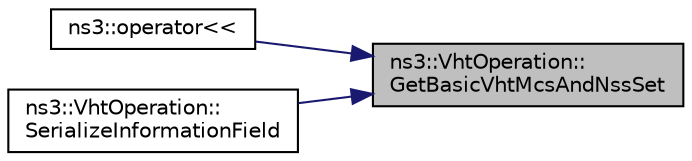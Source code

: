 digraph "ns3::VhtOperation::GetBasicVhtMcsAndNssSet"
{
 // LATEX_PDF_SIZE
  edge [fontname="Helvetica",fontsize="10",labelfontname="Helvetica",labelfontsize="10"];
  node [fontname="Helvetica",fontsize="10",shape=record];
  rankdir="RL";
  Node1 [label="ns3::VhtOperation::\lGetBasicVhtMcsAndNssSet",height=0.2,width=0.4,color="black", fillcolor="grey75", style="filled", fontcolor="black",tooltip="Return the Basic VHT-MCS And Nss field in the VHT Operation information element."];
  Node1 -> Node2 [dir="back",color="midnightblue",fontsize="10",style="solid",fontname="Helvetica"];
  Node2 [label="ns3::operator\<\<",height=0.2,width=0.4,color="black", fillcolor="white", style="filled",URL="$namespacens3.html#a130046800fb142349fb2315adcb8fbef",tooltip="output stream output operator"];
  Node1 -> Node3 [dir="back",color="midnightblue",fontsize="10",style="solid",fontname="Helvetica"];
  Node3 [label="ns3::VhtOperation::\lSerializeInformationField",height=0.2,width=0.4,color="black", fillcolor="white", style="filled",URL="$classns3_1_1_vht_operation.html#a2c2fdcf7ad4a559b10e38d7402d6683c",tooltip="Serialize information (i.e., the body of the IE, not including the Element ID and length octets)"];
}
